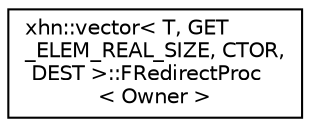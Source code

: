 digraph "Graphical Class Hierarchy"
{
  edge [fontname="Helvetica",fontsize="10",labelfontname="Helvetica",labelfontsize="10"];
  node [fontname="Helvetica",fontsize="10",shape=record];
  rankdir="LR";
  Node1 [label="xhn::vector\< T, GET\l_ELEM_REAL_SIZE, CTOR,\l DEST \>::FRedirectProc\l\< Owner \>",height=0.2,width=0.4,color="black", fillcolor="white", style="filled",URL="$structxhn_1_1vector_1_1_f_redirect_proc.html"];
}
